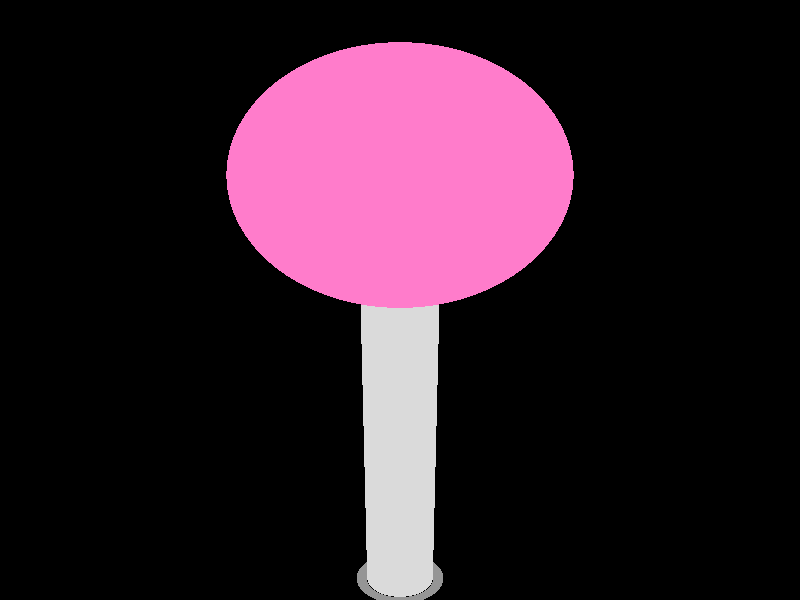 #include "colors.inc"
#include "stones.inc"
#include "textures.inc"
#include "shapes.inc"
#include "glass.inc"
#include "metals.inc"
#include "woods.inc"

camera {
	right x*1	/* Aspect ratio of 1x1 vs 4x3 default */
	location <0, 1, -1>*4.75
	look_at <0,3.0,0>
}

/* light at the upper left (behind the camera) */
light_source { 
	<-10, 10, -10> 
	color White
}


sphere {
	<0, 4, 0>, 1
	texture {
		pigment { 
			color rgb <1, 0.2, 0.6>
			filter 0.0
		}
		finish { 
			brilliance 1
			ambient 0.6
			phong 1.0
		}
	}
}

cylinder {
	<0,0,0>, <0,4,0>, 0.25
	texture {
		pigment {
			color rgb <0.7,0.7,0.7>
		}
		finish {
			ambient 0.3
		}
	}
}

disc {
	<0,0,0>, y, 0.33, 0.255
	texture {
		pigment {
			color rgb <0.3, 0.3, 0.3>
		}
		finish {
			ambient 0.3
		}
	}
}